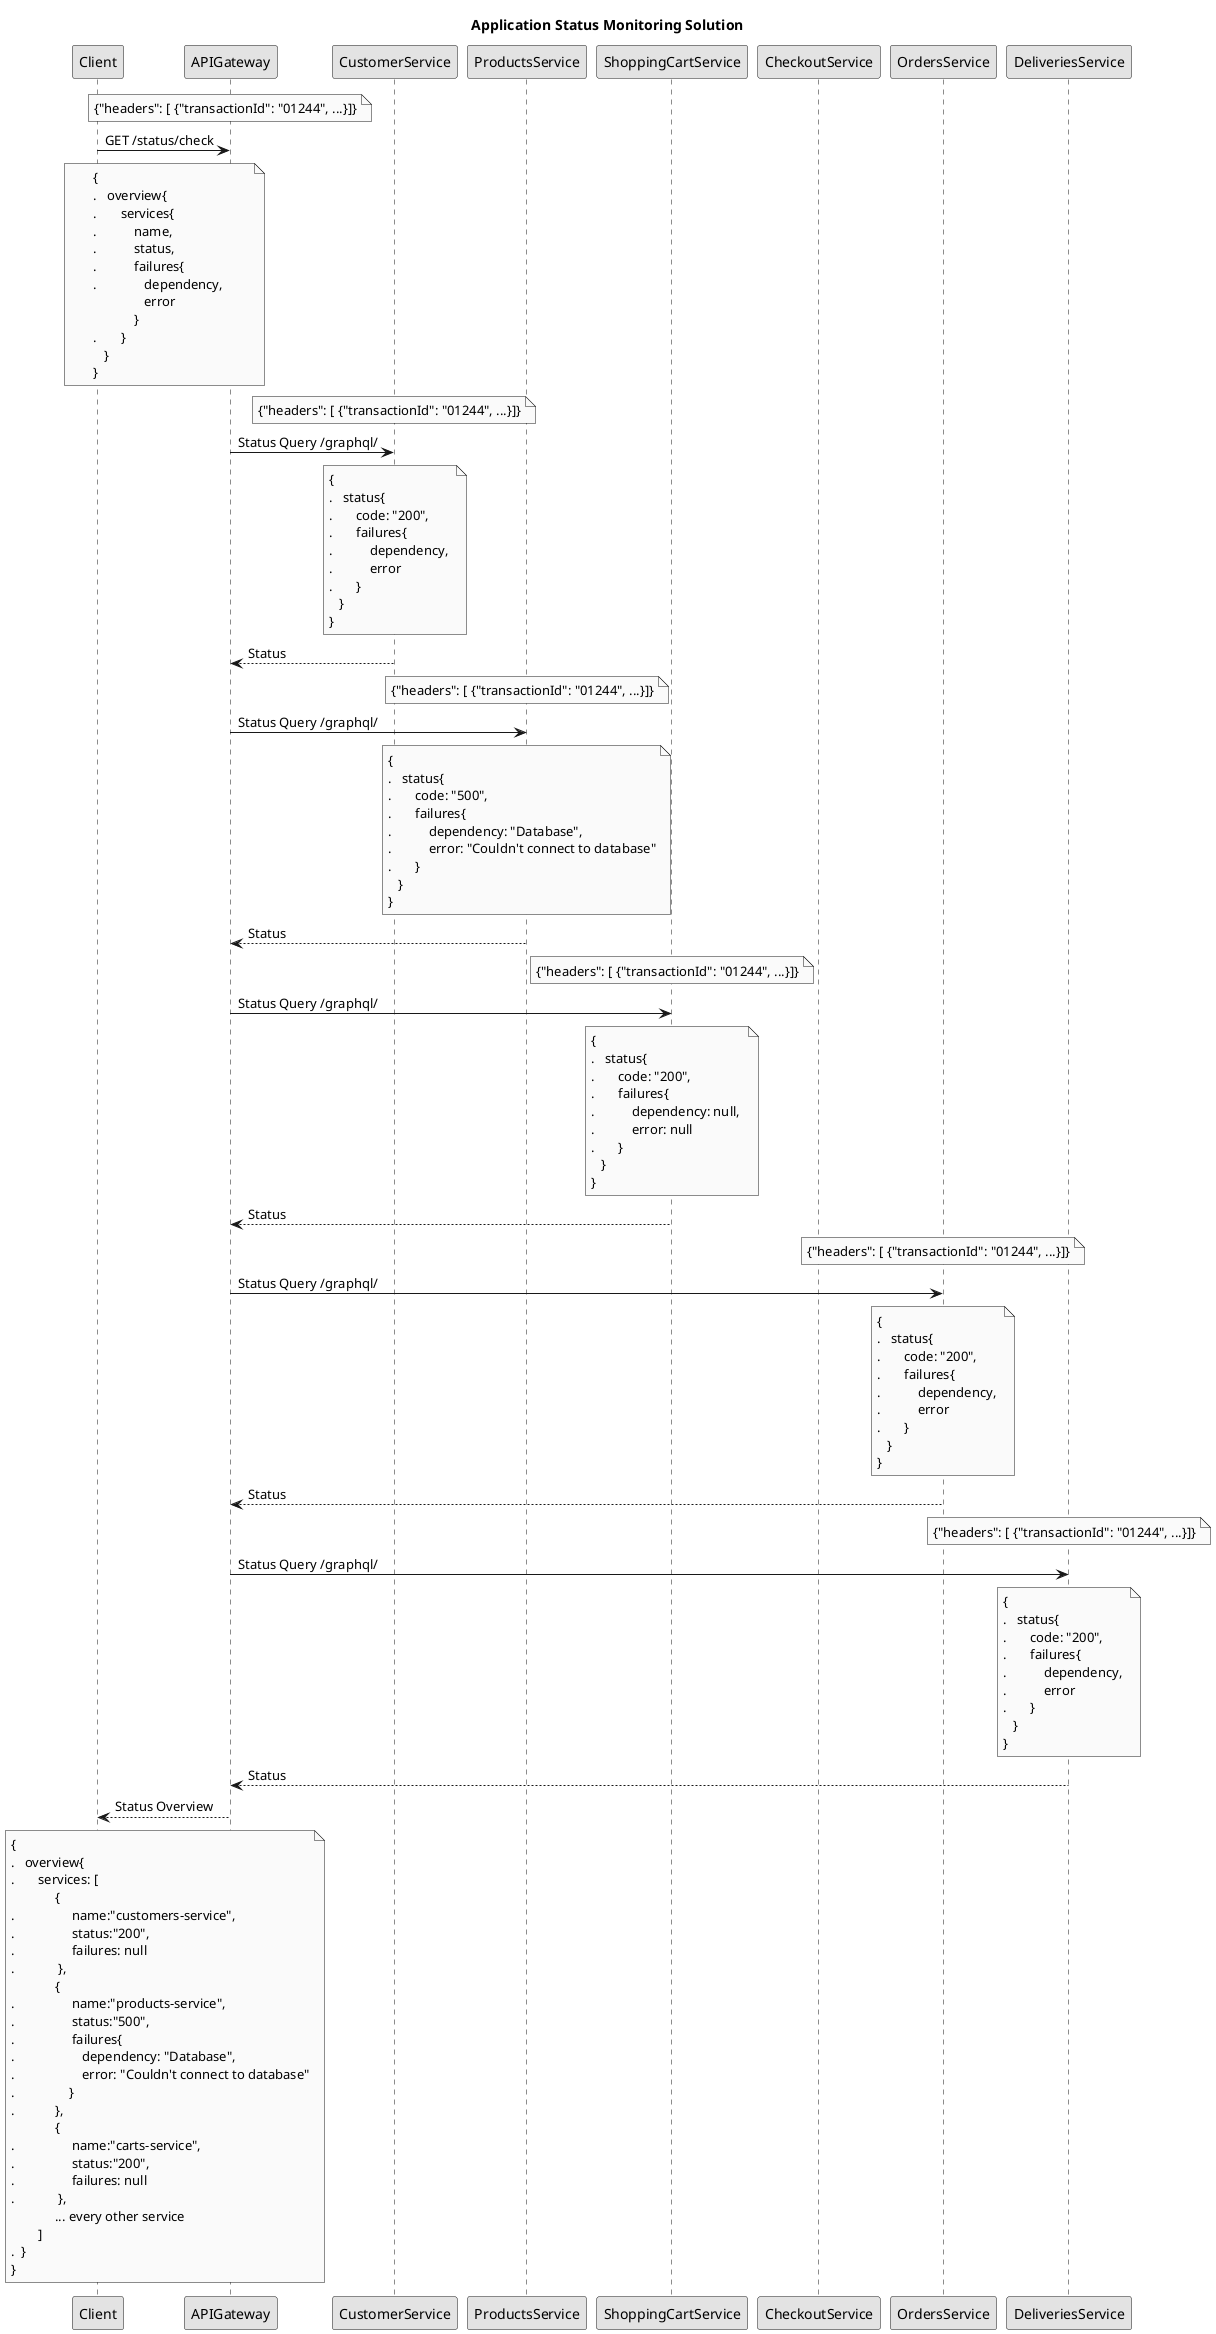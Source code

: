 @startuml

skinparam monochrome true

title Application Status Monitoring Solution
participant Client as client
participant APIGateway as api
participant CustomerService as cs
participant ProductsService as ps
participant ShoppingCartService as scs
participant CheckoutService as checkout
participant OrdersService as os
participant DeliveriesService as ds

note over api: {"headers": [ {"transactionId": "01244", ...}]}
client->api: GET /status/check
note over client, api: { \n.   overview{\n.       services{ \n.           name, \n.           status, \n.           failures{ \n.              dependency, \n               error\n            }\n.       }\n   }\n}

note over cs: {"headers": [ {"transactionId": "01244", ...}]}
api->cs: Status Query /graphql/
note over cs: { \n.   status{\n.       code: "200", \n.       failures{ \n.           dependency, \n.           error\n.       }\n   }\n}
cs-->api: Status

note over ps: {"headers": [ {"transactionId": "01244", ...}]}
api->ps: Status Query /graphql/
note over ps: { \n.   status{\n.       code: "500", \n.       failures{ \n.           dependency: "Database", \n.           error: "Couldn't connect to database"\n.       }\n   }\n}
ps-->api: Status

note over scs: {"headers": [ {"transactionId": "01244", ...}]}
api->scs: Status Query /graphql/
note over scs: { \n.   status{\n.       code: "200", \n.       failures{ \n.           dependency: null, \n.           error: null\n.       }\n   }\n}
scs-->api: Status

note over os: {"headers": [ {"transactionId": "01244", ...}]}
api->os: Status Query /graphql/
note over os: { \n.   status{\n.       code: "200", \n.       failures{ \n.           dependency, \n.           error\n.       }\n   }\n}
os-->api: Status

note over ds: {"headers": [ {"transactionId": "01244", ...}]}
api->ds: Status Query /graphql/
note over ds: { \n.   status{\n.       code: "200", \n.       failures{ \n.           dependency, \n.           error\n.       }\n   }\n}
ds-->api: Status

api-->client: Status Overview
note over client, api: { \n.   overview{\n.       services: [            \n             { \n.                 name:"customers-service", \n.                 status:"200", \n.                 failures: null\n.             },\n             { \n.                 name:"products-service", \n.                 status:"500", \n.                 failures{ \n.                    dependency: "Database", \n.                    error: "Couldn't connect to database"\n.                }\n.            },\n             { \n.                 name:"carts-service", \n.                 status:"200", \n.                 failures: null\n.             },\n             ... every other service\n        ]\n.  }\n}

@enduml
